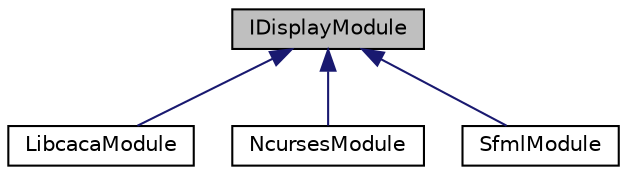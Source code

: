 digraph "IDisplayModule"
{
  edge [fontname="Helvetica",fontsize="10",labelfontname="Helvetica",labelfontsize="10"];
  node [fontname="Helvetica",fontsize="10",shape=record];
  Node0 [label="IDisplayModule",height=0.2,width=0.4,color="black", fillcolor="grey75", style="filled", fontcolor="black"];
  Node0 -> Node1 [dir="back",color="midnightblue",fontsize="10",style="solid",fontname="Helvetica"];
  Node1 [label="LibcacaModule",height=0.2,width=0.4,color="black", fillcolor="white", style="filled",URL="$class_libcaca_module.html"];
  Node0 -> Node2 [dir="back",color="midnightblue",fontsize="10",style="solid",fontname="Helvetica"];
  Node2 [label="NcursesModule",height=0.2,width=0.4,color="black", fillcolor="white", style="filled",URL="$class_ncurses_module.html"];
  Node0 -> Node3 [dir="back",color="midnightblue",fontsize="10",style="solid",fontname="Helvetica"];
  Node3 [label="SfmlModule",height=0.2,width=0.4,color="black", fillcolor="white", style="filled",URL="$class_sfml_module.html"];
}
